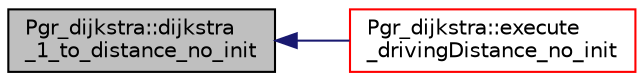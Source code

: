 digraph "Pgr_dijkstra::dijkstra_1_to_distance_no_init"
{
  edge [fontname="Helvetica",fontsize="10",labelfontname="Helvetica",labelfontsize="10"];
  node [fontname="Helvetica",fontsize="10",shape=record];
  rankdir="LR";
  Node37 [label="Pgr_dijkstra::dijkstra\l_1_to_distance_no_init",height=0.2,width=0.4,color="black", fillcolor="grey75", style="filled", fontcolor="black"];
  Node37 -> Node38 [dir="back",color="midnightblue",fontsize="10",style="solid",fontname="Helvetica"];
  Node38 [label="Pgr_dijkstra::execute\l_drivingDistance_no_init",height=0.2,width=0.4,color="red", fillcolor="white", style="filled",URL="$classPgr__dijkstra.html#a2c160563e844c2e90cb853954950dbbd",tooltip="to use with driving distance "];
}

